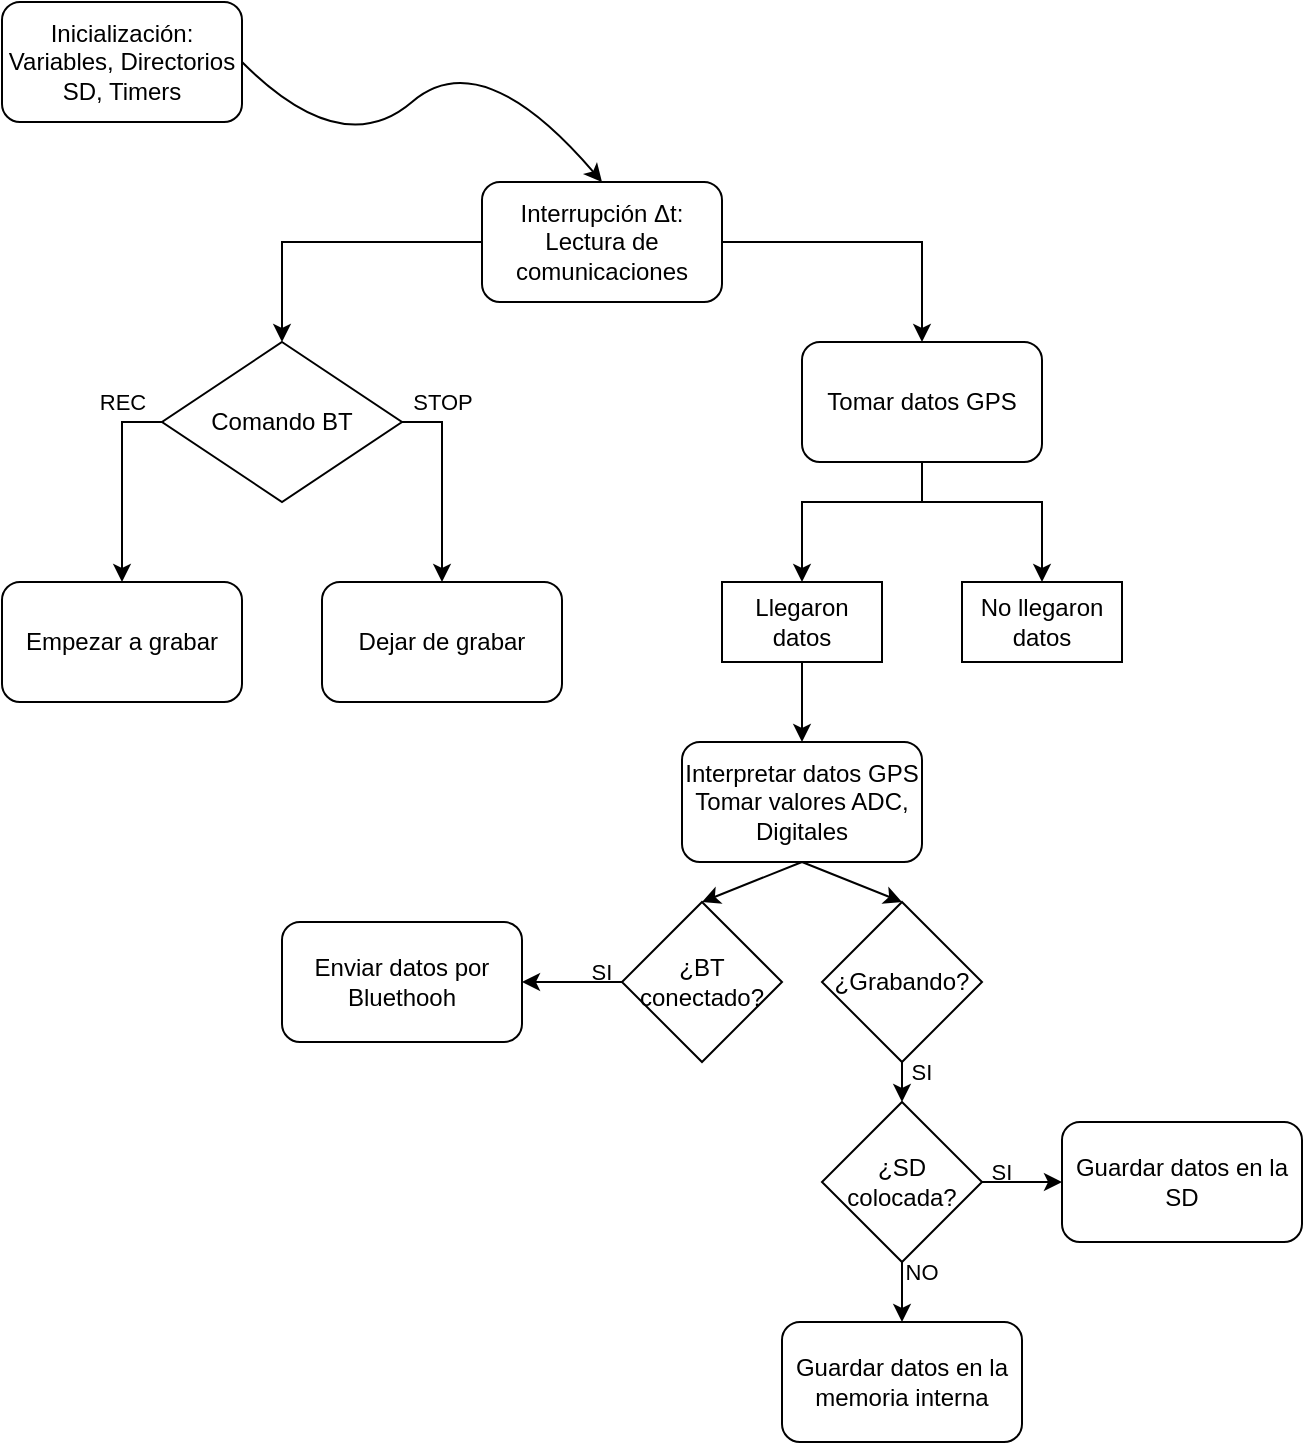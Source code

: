 <mxfile version="20.1.1"><diagram id="wSzi0q7mD255bNQuoiyK" name="Page-1"><mxGraphModel dx="1422" dy="744" grid="1" gridSize="10" guides="1" tooltips="1" connect="1" arrows="1" fold="1" page="1" pageScale="1" pageWidth="827" pageHeight="1169" math="0" shadow="0"><root><mxCell id="0"/><mxCell id="1" parent="0"/><mxCell id="XEQjqDInEuRbF_-3OOtg-4" value="&lt;div&gt;Inicialización:&lt;/div&gt;&lt;div&gt;Variables, Directorios SD, Timers&lt;br&gt;&lt;/div&gt;" style="rounded=1;whiteSpace=wrap;html=1;" vertex="1" parent="1"><mxGeometry x="80" y="110" width="120" height="60" as="geometry"/></mxCell><mxCell id="XEQjqDInEuRbF_-3OOtg-6" value="&lt;div&gt;Interrupción Δt:&lt;/div&gt;&lt;div&gt;Lectura de comunicaciones&lt;/div&gt;" style="rounded=1;whiteSpace=wrap;html=1;" vertex="1" parent="1"><mxGeometry x="320" y="200" width="120" height="60" as="geometry"/></mxCell><mxCell id="XEQjqDInEuRbF_-3OOtg-10" value="Tomar datos GPS" style="rounded=1;whiteSpace=wrap;html=1;" vertex="1" parent="1"><mxGeometry x="480" y="280" width="120" height="60" as="geometry"/></mxCell><mxCell id="XEQjqDInEuRbF_-3OOtg-11" value="&lt;div&gt;Interpretar datos GPS&lt;/div&gt;&lt;div&gt;Tomar valores ADC, Digitales&lt;br&gt;&lt;/div&gt;" style="rounded=1;whiteSpace=wrap;html=1;" vertex="1" parent="1"><mxGeometry x="420" y="480" width="120" height="60" as="geometry"/></mxCell><mxCell id="XEQjqDInEuRbF_-3OOtg-13" value="Empezar a grabar" style="rounded=1;whiteSpace=wrap;html=1;" vertex="1" parent="1"><mxGeometry x="80" y="400" width="120" height="60" as="geometry"/></mxCell><mxCell id="XEQjqDInEuRbF_-3OOtg-15" value="Dejar de grabar" style="rounded=1;whiteSpace=wrap;html=1;" vertex="1" parent="1"><mxGeometry x="240" y="400" width="120" height="60" as="geometry"/></mxCell><mxCell id="XEQjqDInEuRbF_-3OOtg-16" value="No llegaron datos" style="rounded=0;whiteSpace=wrap;html=1;" vertex="1" parent="1"><mxGeometry x="560" y="400" width="80" height="40" as="geometry"/></mxCell><mxCell id="XEQjqDInEuRbF_-3OOtg-17" value="Llegaron datos" style="rounded=0;whiteSpace=wrap;html=1;" vertex="1" parent="1"><mxGeometry x="440" y="400" width="80" height="40" as="geometry"/></mxCell><mxCell id="XEQjqDInEuRbF_-3OOtg-21" value="" style="endArrow=classic;html=1;rounded=0;exitX=0;exitY=0.5;exitDx=0;exitDy=0;entryX=0.5;entryY=0;entryDx=0;entryDy=0;" edge="1" parent="1" source="XEQjqDInEuRbF_-3OOtg-6"><mxGeometry width="50" height="50" relative="1" as="geometry"><mxPoint x="690" y="430" as="sourcePoint"/><mxPoint x="220" y="280" as="targetPoint"/><Array as="points"><mxPoint x="220" y="230"/></Array></mxGeometry></mxCell><mxCell id="XEQjqDInEuRbF_-3OOtg-22" value="" style="endArrow=classic;html=1;rounded=0;exitX=1;exitY=0.5;exitDx=0;exitDy=0;" edge="1" parent="1" source="XEQjqDInEuRbF_-3OOtg-6"><mxGeometry width="50" height="50" relative="1" as="geometry"><mxPoint x="690" y="430" as="sourcePoint"/><mxPoint x="540" y="280" as="targetPoint"/><Array as="points"><mxPoint x="540" y="230"/></Array></mxGeometry></mxCell><mxCell id="XEQjqDInEuRbF_-3OOtg-24" value="" style="curved=1;endArrow=classic;html=1;rounded=0;exitX=1;exitY=0.5;exitDx=0;exitDy=0;entryX=0.5;entryY=0;entryDx=0;entryDy=0;" edge="1" parent="1" source="XEQjqDInEuRbF_-3OOtg-4" target="XEQjqDInEuRbF_-3OOtg-6"><mxGeometry width="50" height="50" relative="1" as="geometry"><mxPoint x="690" y="430" as="sourcePoint"/><mxPoint x="740" y="380" as="targetPoint"/><Array as="points"><mxPoint x="250" y="190"/><mxPoint x="320" y="130"/></Array></mxGeometry></mxCell><mxCell id="XEQjqDInEuRbF_-3OOtg-27" value="" style="endArrow=classic;html=1;rounded=0;exitX=0.5;exitY=1;exitDx=0;exitDy=0;entryX=0.5;entryY=0;entryDx=0;entryDy=0;" edge="1" parent="1" source="XEQjqDInEuRbF_-3OOtg-10" target="XEQjqDInEuRbF_-3OOtg-17"><mxGeometry width="50" height="50" relative="1" as="geometry"><mxPoint x="590" y="450" as="sourcePoint"/><mxPoint x="640" y="400" as="targetPoint"/><Array as="points"><mxPoint x="540" y="360"/><mxPoint x="480" y="360"/></Array></mxGeometry></mxCell><mxCell id="XEQjqDInEuRbF_-3OOtg-28" value="" style="endArrow=classic;html=1;rounded=0;entryX=0.5;entryY=0;entryDx=0;entryDy=0;" edge="1" parent="1" target="XEQjqDInEuRbF_-3OOtg-16"><mxGeometry width="50" height="50" relative="1" as="geometry"><mxPoint x="540" y="340" as="sourcePoint"/><mxPoint x="490" y="410" as="targetPoint"/><Array as="points"><mxPoint x="540" y="360"/><mxPoint x="600" y="360"/></Array></mxGeometry></mxCell><mxCell id="XEQjqDInEuRbF_-3OOtg-34" value="" style="endArrow=classic;html=1;rounded=0;exitX=0.5;exitY=1;exitDx=0;exitDy=0;entryX=0.5;entryY=0;entryDx=0;entryDy=0;" edge="1" parent="1" source="XEQjqDInEuRbF_-3OOtg-17" target="XEQjqDInEuRbF_-3OOtg-11"><mxGeometry width="50" height="50" relative="1" as="geometry"><mxPoint x="560" y="500" as="sourcePoint"/><mxPoint x="610" y="450" as="targetPoint"/></mxGeometry></mxCell><mxCell id="XEQjqDInEuRbF_-3OOtg-36" value="Enviar datos por Bluethooh" style="rounded=1;whiteSpace=wrap;html=1;" vertex="1" parent="1"><mxGeometry x="220" y="570" width="120" height="60" as="geometry"/></mxCell><mxCell id="XEQjqDInEuRbF_-3OOtg-37" value="¿BT conectado?" style="rhombus;whiteSpace=wrap;html=1;" vertex="1" parent="1"><mxGeometry x="390" y="560" width="80" height="80" as="geometry"/></mxCell><mxCell id="XEQjqDInEuRbF_-3OOtg-38" value="Comando BT" style="rhombus;whiteSpace=wrap;html=1;" vertex="1" parent="1"><mxGeometry x="160" y="280" width="120" height="80" as="geometry"/></mxCell><mxCell id="XEQjqDInEuRbF_-3OOtg-40" value="" style="endArrow=classic;html=1;rounded=0;exitX=0;exitY=0.5;exitDx=0;exitDy=0;entryX=0.5;entryY=0;entryDx=0;entryDy=0;" edge="1" parent="1" source="XEQjqDInEuRbF_-3OOtg-38" target="XEQjqDInEuRbF_-3OOtg-13"><mxGeometry width="50" height="50" relative="1" as="geometry"><mxPoint x="570" y="540" as="sourcePoint"/><mxPoint x="620" y="490" as="targetPoint"/><Array as="points"><mxPoint x="140" y="320"/></Array></mxGeometry></mxCell><mxCell id="XEQjqDInEuRbF_-3OOtg-43" value="REC" style="edgeLabel;html=1;align=center;verticalAlign=middle;resizable=0;points=[];fontSize=11;" vertex="1" connectable="0" parent="XEQjqDInEuRbF_-3OOtg-40"><mxGeometry x="-0.12" y="1" relative="1" as="geometry"><mxPoint x="-1" y="-34" as="offset"/></mxGeometry></mxCell><mxCell id="XEQjqDInEuRbF_-3OOtg-41" value="" style="endArrow=classic;html=1;rounded=0;exitX=1;exitY=0.5;exitDx=0;exitDy=0;entryX=0.5;entryY=0;entryDx=0;entryDy=0;" edge="1" parent="1" source="XEQjqDInEuRbF_-3OOtg-38" target="XEQjqDInEuRbF_-3OOtg-15"><mxGeometry width="50" height="50" relative="1" as="geometry"><mxPoint x="570" y="540" as="sourcePoint"/><mxPoint x="620" y="490" as="targetPoint"/><Array as="points"><mxPoint x="300" y="320"/></Array></mxGeometry></mxCell><mxCell id="XEQjqDInEuRbF_-3OOtg-42" value="STOP" style="edgeLabel;html=1;align=center;verticalAlign=middle;resizable=0;points=[];" vertex="1" connectable="0" parent="XEQjqDInEuRbF_-3OOtg-41"><mxGeometry x="-0.24" relative="1" as="geometry"><mxPoint y="-28" as="offset"/></mxGeometry></mxCell><mxCell id="XEQjqDInEuRbF_-3OOtg-44" value="¿SD colocada?" style="rhombus;whiteSpace=wrap;html=1;" vertex="1" parent="1"><mxGeometry x="490" y="660" width="80" height="80" as="geometry"/></mxCell><mxCell id="XEQjqDInEuRbF_-3OOtg-45" value="Guardar datos en la SD" style="rounded=1;whiteSpace=wrap;html=1;" vertex="1" parent="1"><mxGeometry x="610" y="670" width="120" height="60" as="geometry"/></mxCell><mxCell id="XEQjqDInEuRbF_-3OOtg-46" value="Guardar datos en la memoria interna" style="rounded=1;whiteSpace=wrap;html=1;" vertex="1" parent="1"><mxGeometry x="470" y="770" width="120" height="60" as="geometry"/></mxCell><mxCell id="XEQjqDInEuRbF_-3OOtg-47" value="" style="endArrow=classic;html=1;rounded=0;fontSize=11;exitX=1;exitY=0.5;exitDx=0;exitDy=0;" edge="1" parent="1" source="XEQjqDInEuRbF_-3OOtg-44" target="XEQjqDInEuRbF_-3OOtg-45"><mxGeometry width="50" height="50" relative="1" as="geometry"><mxPoint x="580" y="630" as="sourcePoint"/><mxPoint x="630" y="580" as="targetPoint"/></mxGeometry></mxCell><mxCell id="XEQjqDInEuRbF_-3OOtg-48" value="" style="endArrow=classic;html=1;rounded=0;fontSize=11;exitX=0.5;exitY=1;exitDx=0;exitDy=0;entryX=0.5;entryY=0;entryDx=0;entryDy=0;" edge="1" parent="1" source="XEQjqDInEuRbF_-3OOtg-44"><mxGeometry width="50" height="50" relative="1" as="geometry"><mxPoint x="580" y="630" as="sourcePoint"/><mxPoint x="530" y="770" as="targetPoint"/></mxGeometry></mxCell><mxCell id="XEQjqDInEuRbF_-3OOtg-49" value="" style="endArrow=classic;html=1;rounded=0;fontSize=11;entryX=1;entryY=0.5;entryDx=0;entryDy=0;exitX=0;exitY=0.5;exitDx=0;exitDy=0;" edge="1" parent="1" source="XEQjqDInEuRbF_-3OOtg-37" target="XEQjqDInEuRbF_-3OOtg-36"><mxGeometry width="50" height="50" relative="1" as="geometry"><mxPoint x="440" y="650" as="sourcePoint"/><mxPoint x="340" y="610" as="targetPoint"/></mxGeometry></mxCell><mxCell id="XEQjqDInEuRbF_-3OOtg-51" value="¿Grabando?" style="rhombus;whiteSpace=wrap;html=1;" vertex="1" parent="1"><mxGeometry x="490" y="560" width="80" height="80" as="geometry"/></mxCell><mxCell id="XEQjqDInEuRbF_-3OOtg-52" value="" style="endArrow=classic;html=1;rounded=0;fontSize=11;exitX=0.5;exitY=1;exitDx=0;exitDy=0;entryX=0.5;entryY=0;entryDx=0;entryDy=0;" edge="1" parent="1" source="XEQjqDInEuRbF_-3OOtg-11" target="XEQjqDInEuRbF_-3OOtg-51"><mxGeometry width="50" height="50" relative="1" as="geometry"><mxPoint x="690" y="510" as="sourcePoint"/><mxPoint x="740" y="460" as="targetPoint"/></mxGeometry></mxCell><mxCell id="XEQjqDInEuRbF_-3OOtg-53" value="" style="endArrow=classic;html=1;rounded=0;fontSize=11;entryX=0.5;entryY=0;entryDx=0;entryDy=0;exitX=0.5;exitY=1;exitDx=0;exitDy=0;" edge="1" parent="1" source="XEQjqDInEuRbF_-3OOtg-11" target="XEQjqDInEuRbF_-3OOtg-37"><mxGeometry width="50" height="50" relative="1" as="geometry"><mxPoint x="490" y="540" as="sourcePoint"/><mxPoint x="320" y="520" as="targetPoint"/></mxGeometry></mxCell><mxCell id="XEQjqDInEuRbF_-3OOtg-54" value="" style="endArrow=classic;html=1;rounded=0;fontSize=11;exitX=0.5;exitY=1;exitDx=0;exitDy=0;" edge="1" parent="1" source="XEQjqDInEuRbF_-3OOtg-51" target="XEQjqDInEuRbF_-3OOtg-44"><mxGeometry width="50" height="50" relative="1" as="geometry"><mxPoint x="680" y="590" as="sourcePoint"/><mxPoint x="730" y="540" as="targetPoint"/></mxGeometry></mxCell><mxCell id="XEQjqDInEuRbF_-3OOtg-55" value="SI" style="text;html=1;strokeColor=none;fillColor=none;align=center;verticalAlign=middle;whiteSpace=wrap;rounded=0;fontSize=11;" vertex="1" parent="1"><mxGeometry x="350" y="580" width="60" height="30" as="geometry"/></mxCell><mxCell id="XEQjqDInEuRbF_-3OOtg-56" value="SI" style="text;html=1;strokeColor=none;fillColor=none;align=center;verticalAlign=middle;whiteSpace=wrap;rounded=0;fontSize=11;" vertex="1" parent="1"><mxGeometry x="510" y="630" width="60" height="30" as="geometry"/></mxCell><mxCell id="XEQjqDInEuRbF_-3OOtg-57" value="NO" style="text;html=1;strokeColor=none;fillColor=none;align=center;verticalAlign=middle;whiteSpace=wrap;rounded=0;fontSize=11;" vertex="1" parent="1"><mxGeometry x="510" y="730" width="60" height="30" as="geometry"/></mxCell><mxCell id="XEQjqDInEuRbF_-3OOtg-58" value="SI" style="text;html=1;strokeColor=none;fillColor=none;align=center;verticalAlign=middle;whiteSpace=wrap;rounded=0;fontSize=11;" vertex="1" parent="1"><mxGeometry x="550" y="680" width="60" height="30" as="geometry"/></mxCell></root></mxGraphModel></diagram></mxfile>